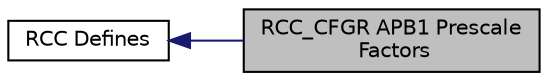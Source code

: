 digraph "RCC_CFGR APB1 Prescale Factors"
{
  edge [fontname="Helvetica",fontsize="10",labelfontname="Helvetica",labelfontsize="10"];
  node [fontname="Helvetica",fontsize="10",shape=record];
  rankdir=LR;
  Node1 [label="RCC Defines",height=0.2,width=0.4,color="black", fillcolor="white", style="filled",URL="$group__STM32F1xx__rcc__defines.html",tooltip="libopencm3 STM32F1xx Reset and Clock Control"];
  Node0 [label="RCC_CFGR APB1 Prescale\l Factors",height=0.2,width=0.4,color="black", fillcolor="grey75", style="filled" fontcolor="black"];
  Node1->Node0 [shape=plaintext, color="midnightblue", dir="back", style="solid"];
}
